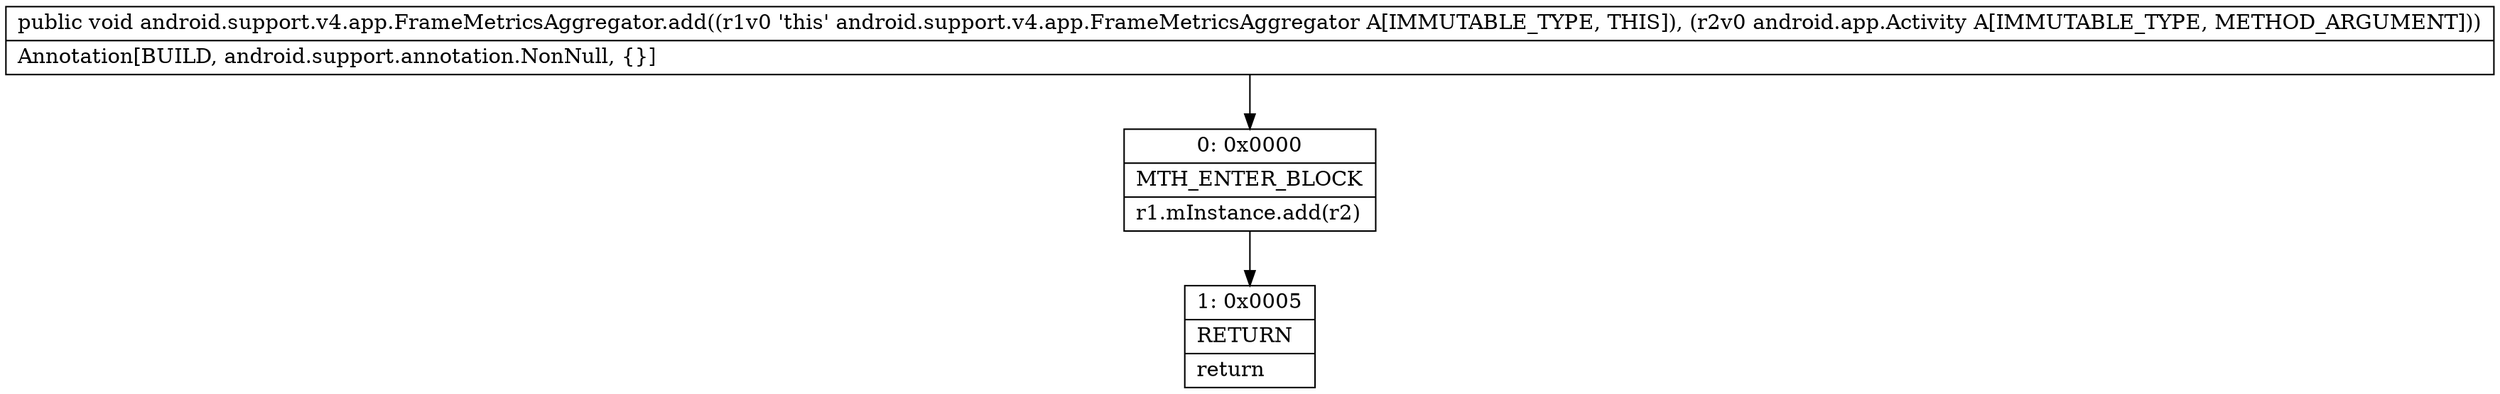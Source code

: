 digraph "CFG forandroid.support.v4.app.FrameMetricsAggregator.add(Landroid\/app\/Activity;)V" {
Node_0 [shape=record,label="{0\:\ 0x0000|MTH_ENTER_BLOCK\l|r1.mInstance.add(r2)\l}"];
Node_1 [shape=record,label="{1\:\ 0x0005|RETURN\l|return\l}"];
MethodNode[shape=record,label="{public void android.support.v4.app.FrameMetricsAggregator.add((r1v0 'this' android.support.v4.app.FrameMetricsAggregator A[IMMUTABLE_TYPE, THIS]), (r2v0 android.app.Activity A[IMMUTABLE_TYPE, METHOD_ARGUMENT]))  | Annotation[BUILD, android.support.annotation.NonNull, \{\}]\l}"];
MethodNode -> Node_0;
Node_0 -> Node_1;
}

